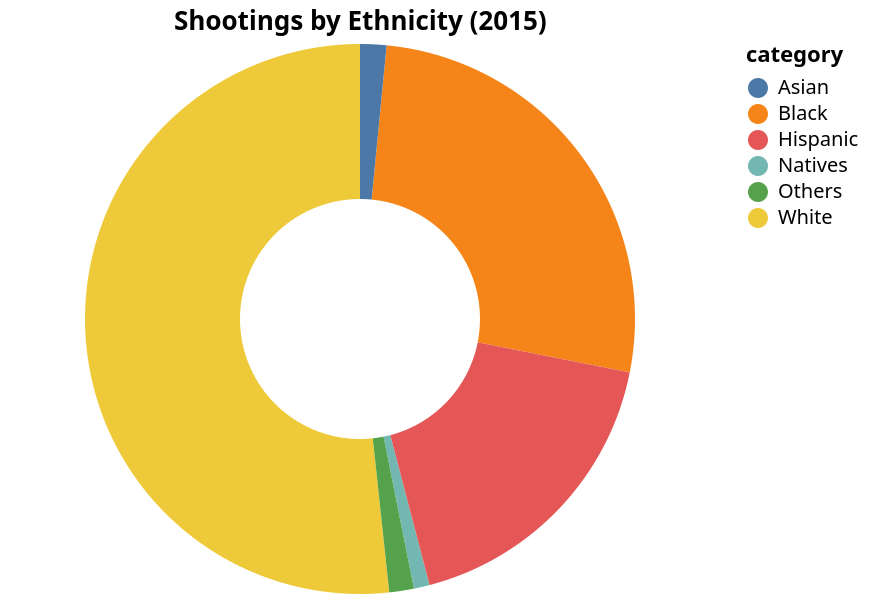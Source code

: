 {
    "$schema": "https://vega.github.io/schema/vega-lite/v5.json",
    "width": 350,
    "height": 275,
    "description": "A simple donut chart with embedded data.",
    "title": "Shootings by Ethnicity (2015)",
    "data": {
      "values": [
        {"category": "White", "value": 502},
        {"category": "Black", "value": 258},
        {"category": "Asian", "value": 15},
        {"category": "Natives", "value": 9},
        {"category": "Hispanic", "value": 173},
        {"category": "Others", "value": 14}
      ]
    },
    "mark": {"type": "arc", "innerRadius": 60, "tooltip": true},
    "encoding": {
      "theta": {"field": "value", "type": "quantitative", "stack": "normalize"},
      "color": {"field": "category", "type": "nominal"}
    }
  }